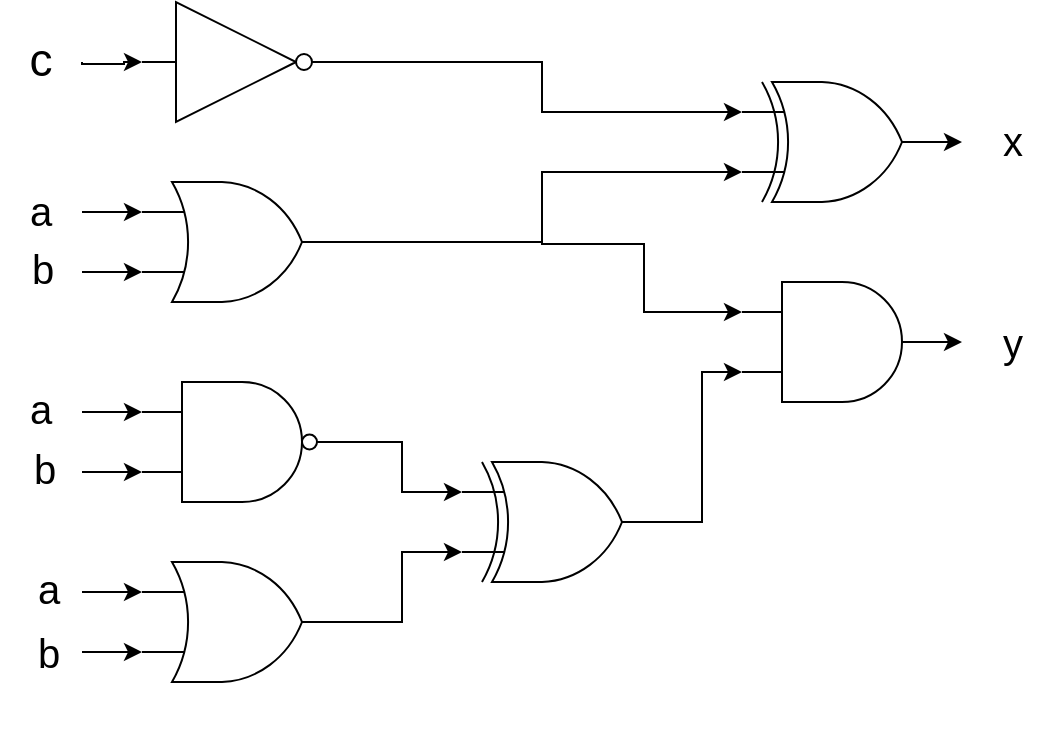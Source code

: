 <mxfile version="26.0.10">
  <diagram name="Page-1" id="QdkUgTtmEQ5uxZNaRSvz">
    <mxGraphModel dx="794" dy="454" grid="1" gridSize="10" guides="1" tooltips="1" connect="1" arrows="1" fold="1" page="1" pageScale="1" pageWidth="850" pageHeight="1100" math="0" shadow="0">
      <root>
        <mxCell id="0" />
        <mxCell id="1" parent="0" />
        <mxCell id="VBooBfW7-zvuTEhqTYR6-20" style="edgeStyle=orthogonalEdgeStyle;rounded=0;orthogonalLoop=1;jettySize=auto;html=1;exitX=1;exitY=0.5;exitDx=0;exitDy=0;exitPerimeter=0;" edge="1" parent="1" source="VBooBfW7-zvuTEhqTYR6-6">
          <mxGeometry relative="1" as="geometry">
            <mxPoint x="580" y="160" as="targetPoint" />
          </mxGeometry>
        </mxCell>
        <mxCell id="VBooBfW7-zvuTEhqTYR6-6" value="" style="verticalLabelPosition=bottom;shadow=0;dashed=0;align=center;html=1;verticalAlign=top;shape=mxgraph.electrical.logic_gates.logic_gate;operation=xor;" vertex="1" parent="1">
          <mxGeometry x="470" y="130" width="100" height="60" as="geometry" />
        </mxCell>
        <mxCell id="VBooBfW7-zvuTEhqTYR6-23" style="edgeStyle=orthogonalEdgeStyle;rounded=0;orthogonalLoop=1;jettySize=auto;html=1;exitX=0;exitY=0.25;exitDx=0;exitDy=0;exitPerimeter=0;entryX=0;entryY=0.25;entryDx=0;entryDy=0;entryPerimeter=0;" edge="1" parent="1" target="VBooBfW7-zvuTEhqTYR6-7">
          <mxGeometry relative="1" as="geometry">
            <mxPoint x="140" y="195" as="sourcePoint" />
          </mxGeometry>
        </mxCell>
        <mxCell id="VBooBfW7-zvuTEhqTYR6-24" style="edgeStyle=orthogonalEdgeStyle;rounded=0;orthogonalLoop=1;jettySize=auto;html=1;exitX=0;exitY=0.75;exitDx=0;exitDy=0;exitPerimeter=0;entryX=0;entryY=0.75;entryDx=0;entryDy=0;entryPerimeter=0;" edge="1" parent="1" target="VBooBfW7-zvuTEhqTYR6-7">
          <mxGeometry relative="1" as="geometry">
            <mxPoint x="140" y="225" as="sourcePoint" />
          </mxGeometry>
        </mxCell>
        <mxCell id="VBooBfW7-zvuTEhqTYR6-7" value="" style="verticalLabelPosition=bottom;shadow=0;dashed=0;align=center;html=1;verticalAlign=top;shape=mxgraph.electrical.logic_gates.logic_gate;operation=or;" vertex="1" parent="1">
          <mxGeometry x="170" y="180" width="100" height="60" as="geometry" />
        </mxCell>
        <mxCell id="VBooBfW7-zvuTEhqTYR6-16" style="edgeStyle=orthogonalEdgeStyle;rounded=0;orthogonalLoop=1;jettySize=auto;html=1;exitX=0;exitY=0.25;exitDx=0;exitDy=0;exitPerimeter=0;entryX=0;entryY=0.25;entryDx=0;entryDy=0;entryPerimeter=0;" edge="1" parent="1" target="VBooBfW7-zvuTEhqTYR6-8">
          <mxGeometry relative="1" as="geometry">
            <mxPoint x="370" y="210" as="sourcePoint" />
            <Array as="points">
              <mxPoint x="370" y="211" />
              <mxPoint x="421" y="211" />
              <mxPoint x="421" y="245" />
            </Array>
          </mxGeometry>
        </mxCell>
        <mxCell id="VBooBfW7-zvuTEhqTYR6-21" style="edgeStyle=orthogonalEdgeStyle;rounded=0;orthogonalLoop=1;jettySize=auto;html=1;exitX=1;exitY=0.5;exitDx=0;exitDy=0;exitPerimeter=0;" edge="1" parent="1" source="VBooBfW7-zvuTEhqTYR6-8">
          <mxGeometry relative="1" as="geometry">
            <mxPoint x="580" y="260" as="targetPoint" />
          </mxGeometry>
        </mxCell>
        <mxCell id="VBooBfW7-zvuTEhqTYR6-8" value="" style="verticalLabelPosition=bottom;shadow=0;dashed=0;align=center;html=1;verticalAlign=top;shape=mxgraph.electrical.logic_gates.logic_gate;operation=and;" vertex="1" parent="1">
          <mxGeometry x="470" y="230" width="100" height="60" as="geometry" />
        </mxCell>
        <mxCell id="VBooBfW7-zvuTEhqTYR6-25" style="edgeStyle=orthogonalEdgeStyle;rounded=0;orthogonalLoop=1;jettySize=auto;html=1;exitX=0;exitY=0.25;exitDx=0;exitDy=0;exitPerimeter=0;entryX=0;entryY=0.25;entryDx=0;entryDy=0;entryPerimeter=0;" edge="1" parent="1" target="VBooBfW7-zvuTEhqTYR6-9">
          <mxGeometry relative="1" as="geometry">
            <mxPoint x="140" y="295" as="sourcePoint" />
          </mxGeometry>
        </mxCell>
        <mxCell id="VBooBfW7-zvuTEhqTYR6-26" style="edgeStyle=orthogonalEdgeStyle;rounded=0;orthogonalLoop=1;jettySize=auto;html=1;exitX=0;exitY=0.75;exitDx=0;exitDy=0;exitPerimeter=0;entryX=0;entryY=0.75;entryDx=0;entryDy=0;entryPerimeter=0;" edge="1" parent="1" target="VBooBfW7-zvuTEhqTYR6-9">
          <mxGeometry relative="1" as="geometry">
            <mxPoint x="140" y="325" as="sourcePoint" />
          </mxGeometry>
        </mxCell>
        <mxCell id="VBooBfW7-zvuTEhqTYR6-9" value="" style="verticalLabelPosition=bottom;shadow=0;dashed=0;align=center;html=1;verticalAlign=top;shape=mxgraph.electrical.logic_gates.logic_gate;operation=and;negating=1;negSize=0.15;" vertex="1" parent="1">
          <mxGeometry x="170" y="280" width="100" height="60" as="geometry" />
        </mxCell>
        <mxCell id="VBooBfW7-zvuTEhqTYR6-22" style="edgeStyle=orthogonalEdgeStyle;rounded=0;orthogonalLoop=1;jettySize=auto;html=1;" edge="1" parent="1" target="VBooBfW7-zvuTEhqTYR6-10">
          <mxGeometry relative="1" as="geometry">
            <mxPoint x="140" y="120" as="sourcePoint" />
            <Array as="points">
              <mxPoint x="140" y="121" />
              <mxPoint x="161" y="121" />
              <mxPoint x="161" y="120" />
            </Array>
          </mxGeometry>
        </mxCell>
        <mxCell id="VBooBfW7-zvuTEhqTYR6-10" value="" style="verticalLabelPosition=bottom;shadow=0;dashed=0;align=center;html=1;verticalAlign=top;shape=mxgraph.electrical.logic_gates.inverter_2" vertex="1" parent="1">
          <mxGeometry x="170" y="90" width="100" height="60" as="geometry" />
        </mxCell>
        <mxCell id="VBooBfW7-zvuTEhqTYR6-27" style="edgeStyle=orthogonalEdgeStyle;rounded=0;orthogonalLoop=1;jettySize=auto;html=1;exitX=0;exitY=0.25;exitDx=0;exitDy=0;exitPerimeter=0;entryX=0;entryY=0.25;entryDx=0;entryDy=0;entryPerimeter=0;" edge="1" parent="1" target="VBooBfW7-zvuTEhqTYR6-11">
          <mxGeometry relative="1" as="geometry">
            <mxPoint x="140" y="385" as="sourcePoint" />
          </mxGeometry>
        </mxCell>
        <mxCell id="VBooBfW7-zvuTEhqTYR6-28" style="edgeStyle=orthogonalEdgeStyle;rounded=0;orthogonalLoop=1;jettySize=auto;html=1;exitX=0;exitY=0.75;exitDx=0;exitDy=0;exitPerimeter=0;entryX=0;entryY=0.75;entryDx=0;entryDy=0;entryPerimeter=0;" edge="1" parent="1" target="VBooBfW7-zvuTEhqTYR6-11">
          <mxGeometry relative="1" as="geometry">
            <mxPoint x="140" y="415" as="sourcePoint" />
          </mxGeometry>
        </mxCell>
        <mxCell id="VBooBfW7-zvuTEhqTYR6-11" value="" style="verticalLabelPosition=bottom;shadow=0;dashed=0;align=center;html=1;verticalAlign=top;shape=mxgraph.electrical.logic_gates.logic_gate;operation=or;" vertex="1" parent="1">
          <mxGeometry x="170" y="370" width="100" height="60" as="geometry" />
        </mxCell>
        <mxCell id="VBooBfW7-zvuTEhqTYR6-12" value="" style="verticalLabelPosition=bottom;shadow=0;dashed=0;align=center;html=1;verticalAlign=top;shape=mxgraph.electrical.logic_gates.logic_gate;operation=xor;" vertex="1" parent="1">
          <mxGeometry x="330" y="320" width="100" height="60" as="geometry" />
        </mxCell>
        <mxCell id="VBooBfW7-zvuTEhqTYR6-14" style="edgeStyle=orthogonalEdgeStyle;rounded=0;orthogonalLoop=1;jettySize=auto;html=1;exitX=1;exitY=0.5;exitDx=0;exitDy=0;exitPerimeter=0;entryX=0;entryY=0.25;entryDx=0;entryDy=0;entryPerimeter=0;" edge="1" parent="1" source="VBooBfW7-zvuTEhqTYR6-10" target="VBooBfW7-zvuTEhqTYR6-6">
          <mxGeometry relative="1" as="geometry" />
        </mxCell>
        <mxCell id="VBooBfW7-zvuTEhqTYR6-15" style="edgeStyle=orthogonalEdgeStyle;rounded=0;orthogonalLoop=1;jettySize=auto;html=1;exitX=1;exitY=0.5;exitDx=0;exitDy=0;exitPerimeter=0;entryX=0;entryY=0.75;entryDx=0;entryDy=0;entryPerimeter=0;" edge="1" parent="1" source="VBooBfW7-zvuTEhqTYR6-7" target="VBooBfW7-zvuTEhqTYR6-6">
          <mxGeometry relative="1" as="geometry" />
        </mxCell>
        <mxCell id="VBooBfW7-zvuTEhqTYR6-17" style="edgeStyle=orthogonalEdgeStyle;rounded=0;orthogonalLoop=1;jettySize=auto;html=1;exitX=1;exitY=0.5;exitDx=0;exitDy=0;exitPerimeter=0;entryX=0;entryY=0.75;entryDx=0;entryDy=0;entryPerimeter=0;" edge="1" parent="1" source="VBooBfW7-zvuTEhqTYR6-12" target="VBooBfW7-zvuTEhqTYR6-8">
          <mxGeometry relative="1" as="geometry" />
        </mxCell>
        <mxCell id="VBooBfW7-zvuTEhqTYR6-18" style="edgeStyle=orthogonalEdgeStyle;rounded=0;orthogonalLoop=1;jettySize=auto;html=1;exitX=1;exitY=0.5;exitDx=0;exitDy=0;exitPerimeter=0;entryX=0;entryY=0.25;entryDx=0;entryDy=0;entryPerimeter=0;" edge="1" parent="1" source="VBooBfW7-zvuTEhqTYR6-9" target="VBooBfW7-zvuTEhqTYR6-12">
          <mxGeometry relative="1" as="geometry" />
        </mxCell>
        <mxCell id="VBooBfW7-zvuTEhqTYR6-19" style="edgeStyle=orthogonalEdgeStyle;rounded=0;orthogonalLoop=1;jettySize=auto;html=1;exitX=1;exitY=0.5;exitDx=0;exitDy=0;exitPerimeter=0;entryX=0;entryY=0.75;entryDx=0;entryDy=0;entryPerimeter=0;" edge="1" parent="1" source="VBooBfW7-zvuTEhqTYR6-11" target="VBooBfW7-zvuTEhqTYR6-12">
          <mxGeometry relative="1" as="geometry" />
        </mxCell>
        <mxCell id="VBooBfW7-zvuTEhqTYR6-33" value="c" style="text;html=1;align=center;verticalAlign=middle;resizable=0;points=[];autosize=1;strokeColor=none;fillColor=none;fontSize=23;" vertex="1" parent="1">
          <mxGeometry x="99" y="99" width="40" height="40" as="geometry" />
        </mxCell>
        <mxCell id="VBooBfW7-zvuTEhqTYR6-35" value="a" style="text;html=1;align=center;verticalAlign=middle;resizable=0;points=[];autosize=1;strokeColor=none;fillColor=none;fontSize=20;" vertex="1" parent="1">
          <mxGeometry x="104" y="174" width="30" height="40" as="geometry" />
        </mxCell>
        <mxCell id="VBooBfW7-zvuTEhqTYR6-36" value="b" style="text;html=1;align=center;verticalAlign=middle;resizable=0;points=[];autosize=1;strokeColor=none;fillColor=none;fontSize=20;" vertex="1" parent="1">
          <mxGeometry x="105" y="203" width="30" height="40" as="geometry" />
        </mxCell>
        <mxCell id="VBooBfW7-zvuTEhqTYR6-37" value="a" style="text;html=1;align=center;verticalAlign=middle;resizable=0;points=[];autosize=1;strokeColor=none;fillColor=none;fontSize=20;" vertex="1" parent="1">
          <mxGeometry x="104" y="273" width="30" height="40" as="geometry" />
        </mxCell>
        <mxCell id="VBooBfW7-zvuTEhqTYR6-38" value="b" style="text;html=1;align=center;verticalAlign=middle;resizable=0;points=[];autosize=1;strokeColor=none;fillColor=none;fontSize=20;" vertex="1" parent="1">
          <mxGeometry x="106" y="303" width="30" height="40" as="geometry" />
        </mxCell>
        <mxCell id="VBooBfW7-zvuTEhqTYR6-39" value="a" style="text;html=1;align=center;verticalAlign=middle;resizable=0;points=[];autosize=1;strokeColor=none;fillColor=none;fontSize=20;" vertex="1" parent="1">
          <mxGeometry x="108" y="363" width="30" height="40" as="geometry" />
        </mxCell>
        <mxCell id="VBooBfW7-zvuTEhqTYR6-40" value="b&lt;div&gt;&lt;br&gt;&lt;/div&gt;" style="text;html=1;align=center;verticalAlign=middle;resizable=0;points=[];autosize=1;strokeColor=none;fillColor=none;fontSize=20;" vertex="1" parent="1">
          <mxGeometry x="108" y="397" width="30" height="60" as="geometry" />
        </mxCell>
        <mxCell id="VBooBfW7-zvuTEhqTYR6-41" value="&lt;font style=&quot;font-size: 20px;&quot;&gt;x&lt;/font&gt;" style="text;html=1;align=center;verticalAlign=middle;resizable=0;points=[];autosize=1;strokeColor=none;fillColor=none;" vertex="1" parent="1">
          <mxGeometry x="590" y="139" width="30" height="40" as="geometry" />
        </mxCell>
        <mxCell id="VBooBfW7-zvuTEhqTYR6-45" value="y" style="text;html=1;align=center;verticalAlign=middle;resizable=0;points=[];autosize=1;strokeColor=none;fillColor=none;fontSize=20;" vertex="1" parent="1">
          <mxGeometry x="590" y="240" width="30" height="40" as="geometry" />
        </mxCell>
      </root>
    </mxGraphModel>
  </diagram>
</mxfile>
